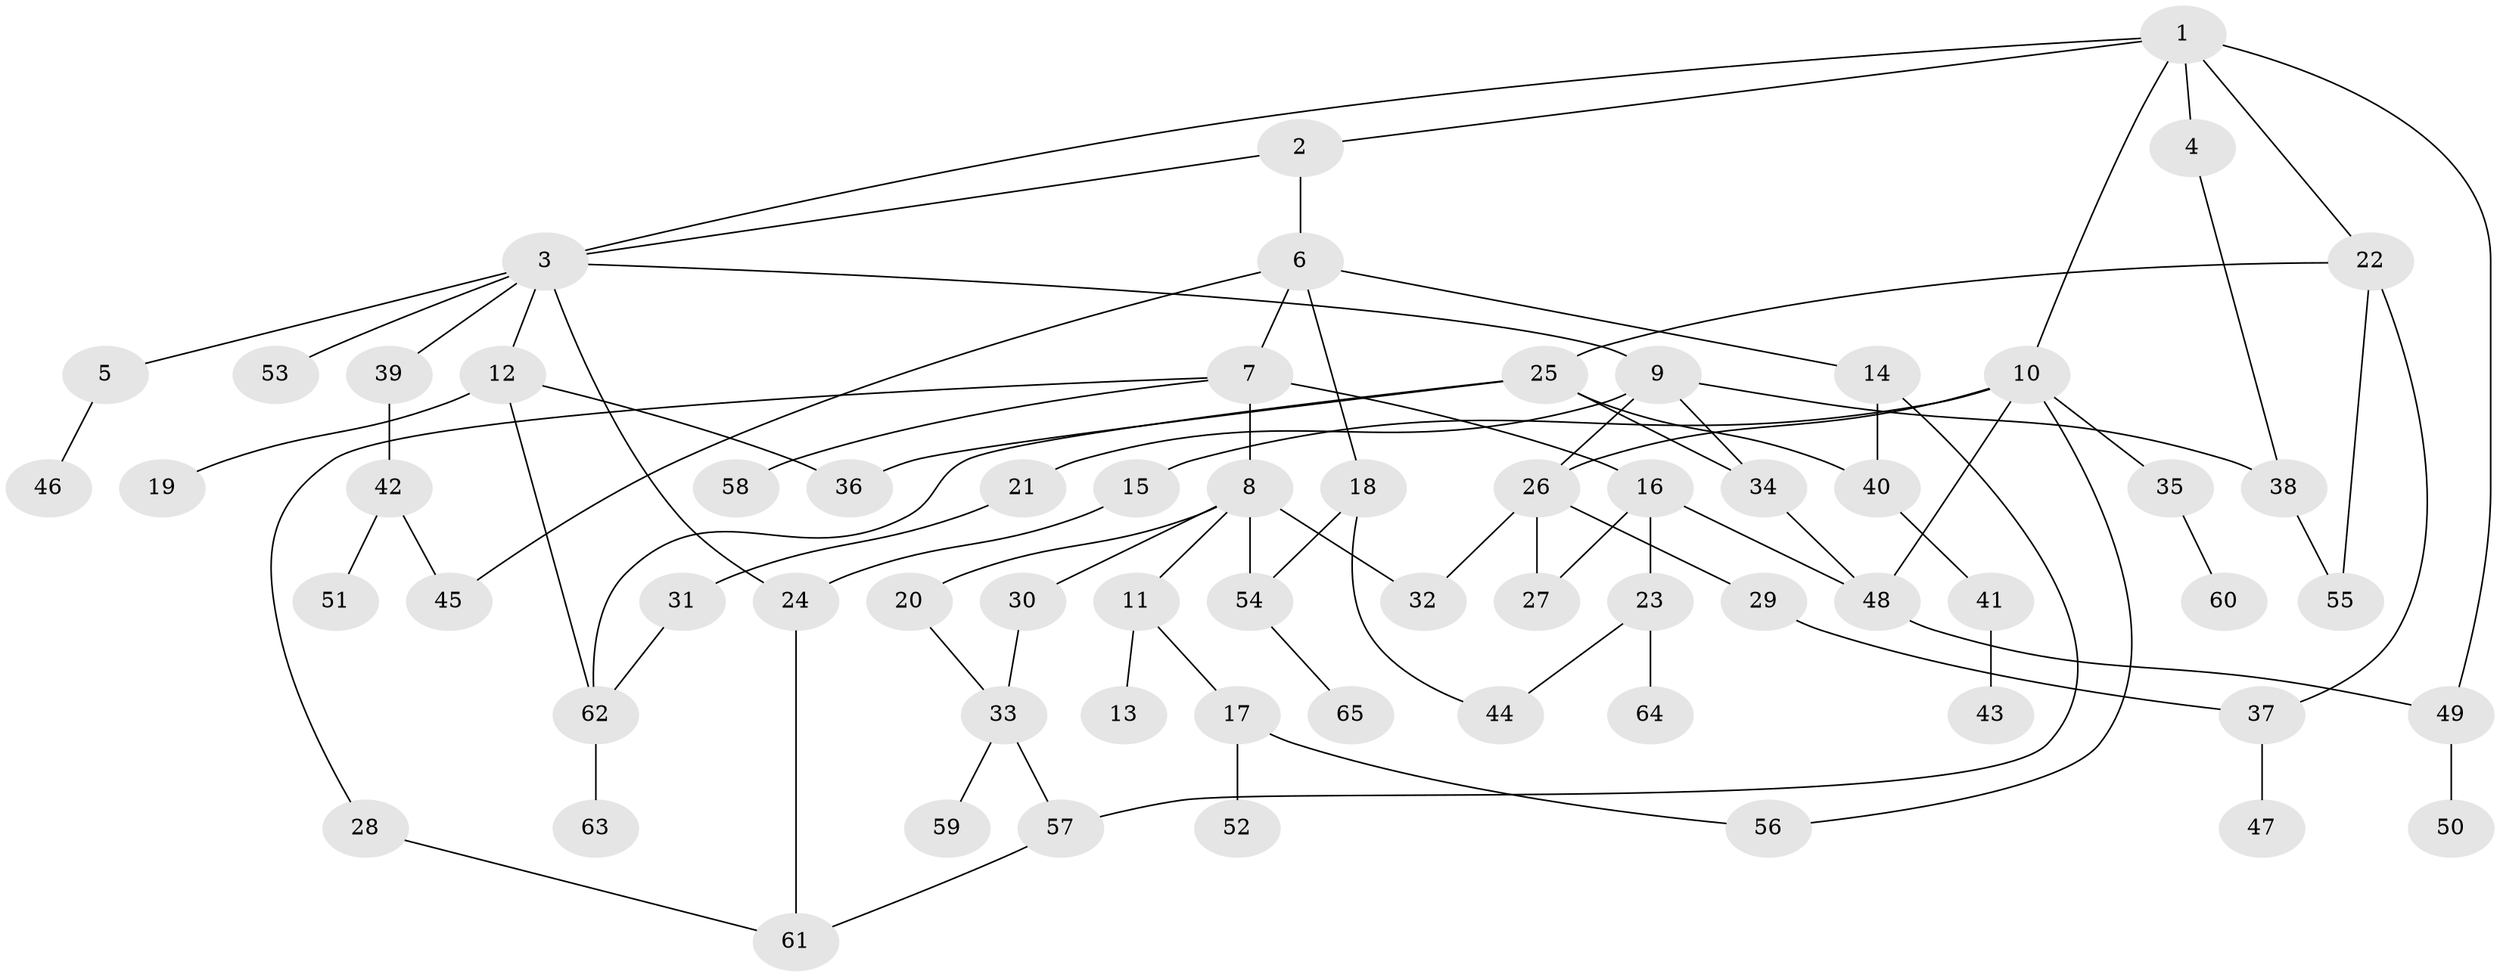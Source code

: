 // coarse degree distribution, {6: 0.10869565217391304, 5: 0.06521739130434782, 3: 0.2391304347826087, 4: 0.15217391304347827, 2: 0.21739130434782608, 1: 0.21739130434782608}
// Generated by graph-tools (version 1.1) at 2025/35/03/04/25 23:35:59]
// undirected, 65 vertices, 88 edges
graph export_dot {
  node [color=gray90,style=filled];
  1;
  2;
  3;
  4;
  5;
  6;
  7;
  8;
  9;
  10;
  11;
  12;
  13;
  14;
  15;
  16;
  17;
  18;
  19;
  20;
  21;
  22;
  23;
  24;
  25;
  26;
  27;
  28;
  29;
  30;
  31;
  32;
  33;
  34;
  35;
  36;
  37;
  38;
  39;
  40;
  41;
  42;
  43;
  44;
  45;
  46;
  47;
  48;
  49;
  50;
  51;
  52;
  53;
  54;
  55;
  56;
  57;
  58;
  59;
  60;
  61;
  62;
  63;
  64;
  65;
  1 -- 2;
  1 -- 3;
  1 -- 4;
  1 -- 10;
  1 -- 22;
  1 -- 49;
  2 -- 6;
  2 -- 3;
  3 -- 5;
  3 -- 9;
  3 -- 12;
  3 -- 24;
  3 -- 39;
  3 -- 53;
  4 -- 38;
  5 -- 46;
  6 -- 7;
  6 -- 14;
  6 -- 18;
  6 -- 45;
  7 -- 8;
  7 -- 16;
  7 -- 28;
  7 -- 58;
  8 -- 11;
  8 -- 20;
  8 -- 30;
  8 -- 54;
  8 -- 32;
  9 -- 21;
  9 -- 34;
  9 -- 38;
  9 -- 26;
  10 -- 15;
  10 -- 26;
  10 -- 35;
  10 -- 48;
  10 -- 56;
  11 -- 13;
  11 -- 17;
  12 -- 19;
  12 -- 36;
  12 -- 62;
  14 -- 57;
  14 -- 40;
  15 -- 24;
  16 -- 23;
  16 -- 27;
  16 -- 48;
  17 -- 52;
  17 -- 56;
  18 -- 44;
  18 -- 54;
  20 -- 33;
  21 -- 31;
  22 -- 25;
  22 -- 55;
  22 -- 37;
  23 -- 64;
  23 -- 44;
  24 -- 61;
  25 -- 34;
  25 -- 40;
  25 -- 62;
  25 -- 36;
  26 -- 29;
  26 -- 32;
  26 -- 27;
  28 -- 61;
  29 -- 37;
  30 -- 33;
  31 -- 62;
  33 -- 57;
  33 -- 59;
  34 -- 48;
  35 -- 60;
  37 -- 47;
  38 -- 55;
  39 -- 42;
  40 -- 41;
  41 -- 43;
  42 -- 51;
  42 -- 45;
  48 -- 49;
  49 -- 50;
  54 -- 65;
  57 -- 61;
  62 -- 63;
}
